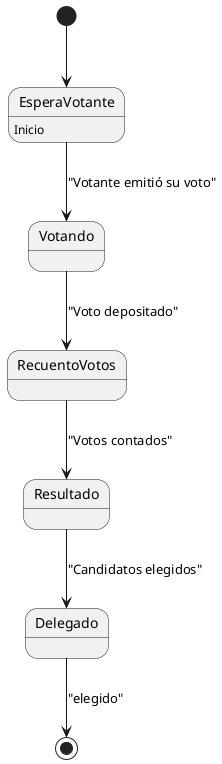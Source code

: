 @startuml

[*] --> EsperaVotante
EsperaVotante : Inicio
EsperaVotante --> Votando : "Votante emitió su voto"
Votando --> RecuentoVotos : "Voto depositado"
RecuentoVotos --> Resultado : "Votos contados"
Resultado --> Delegado : "Candidatos elegidos"
Delegado --> [*] : "elegido"

@enduml
